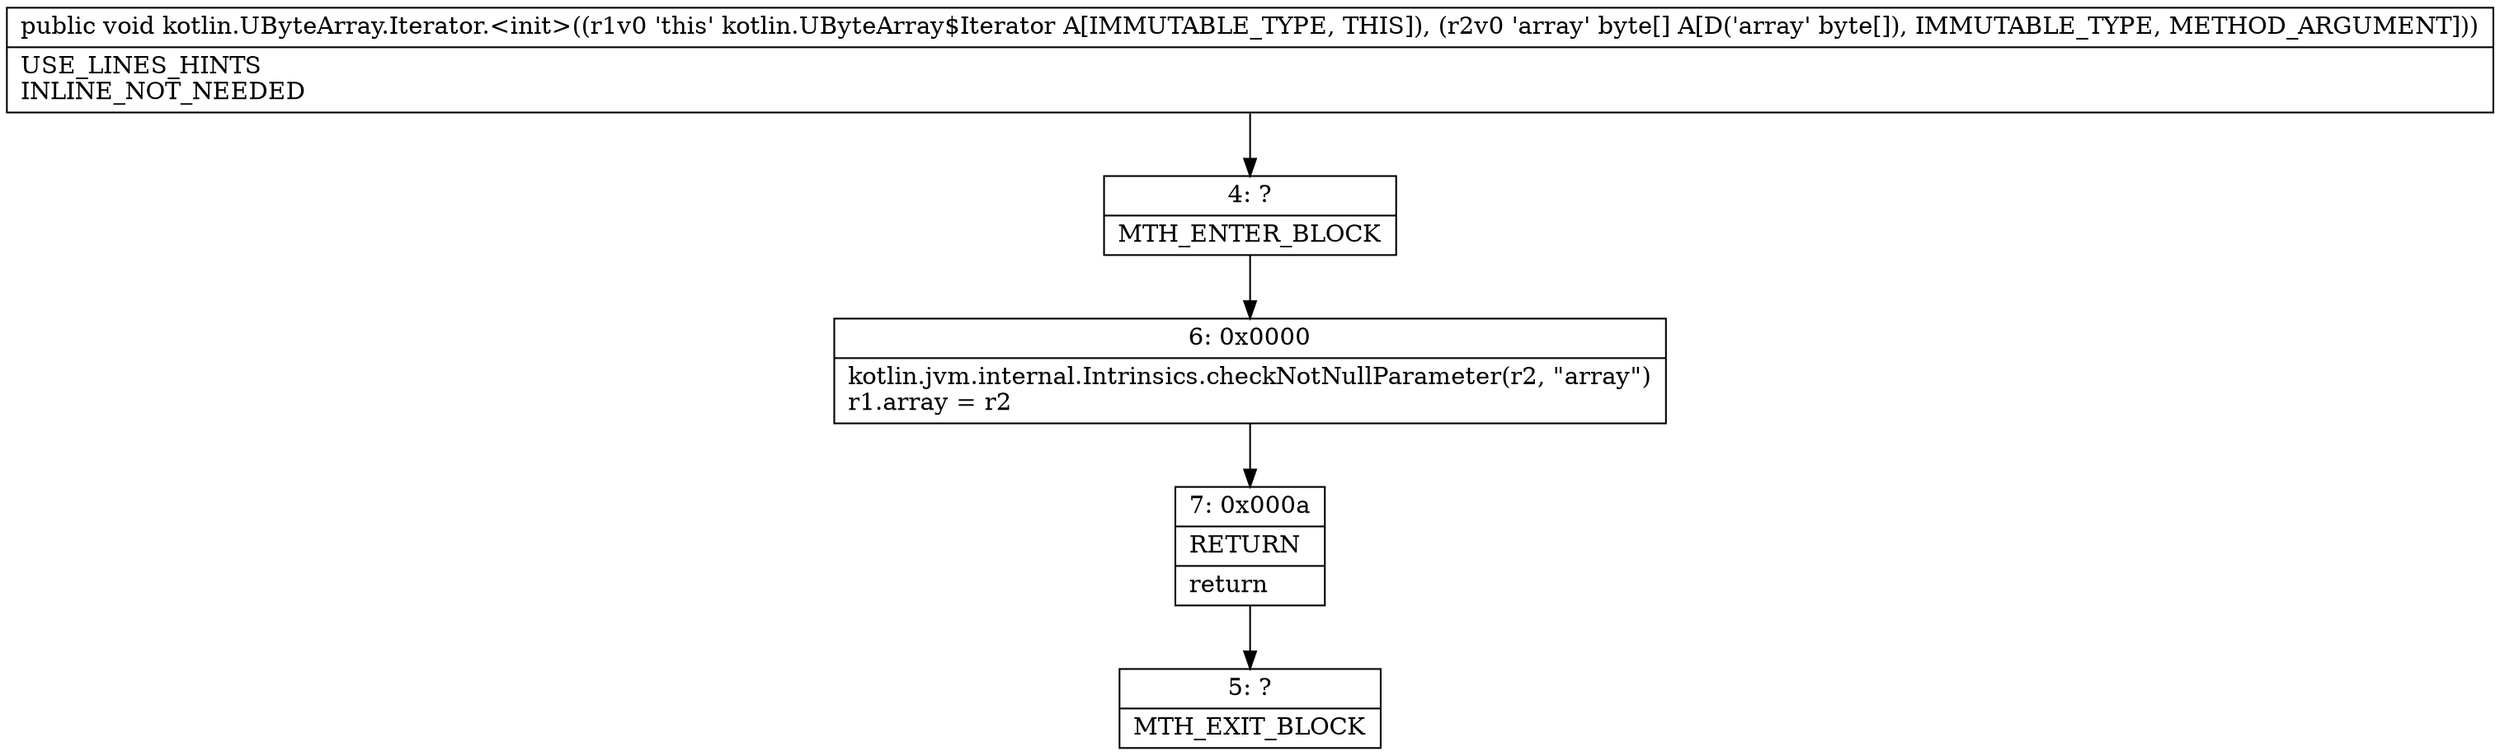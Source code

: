 digraph "CFG forkotlin.UByteArray.Iterator.\<init\>([B)V" {
Node_4 [shape=record,label="{4\:\ ?|MTH_ENTER_BLOCK\l}"];
Node_6 [shape=record,label="{6\:\ 0x0000|kotlin.jvm.internal.Intrinsics.checkNotNullParameter(r2, \"array\")\lr1.array = r2\l}"];
Node_7 [shape=record,label="{7\:\ 0x000a|RETURN\l|return\l}"];
Node_5 [shape=record,label="{5\:\ ?|MTH_EXIT_BLOCK\l}"];
MethodNode[shape=record,label="{public void kotlin.UByteArray.Iterator.\<init\>((r1v0 'this' kotlin.UByteArray$Iterator A[IMMUTABLE_TYPE, THIS]), (r2v0 'array' byte[] A[D('array' byte[]), IMMUTABLE_TYPE, METHOD_ARGUMENT]))  | USE_LINES_HINTS\lINLINE_NOT_NEEDED\l}"];
MethodNode -> Node_4;Node_4 -> Node_6;
Node_6 -> Node_7;
Node_7 -> Node_5;
}

